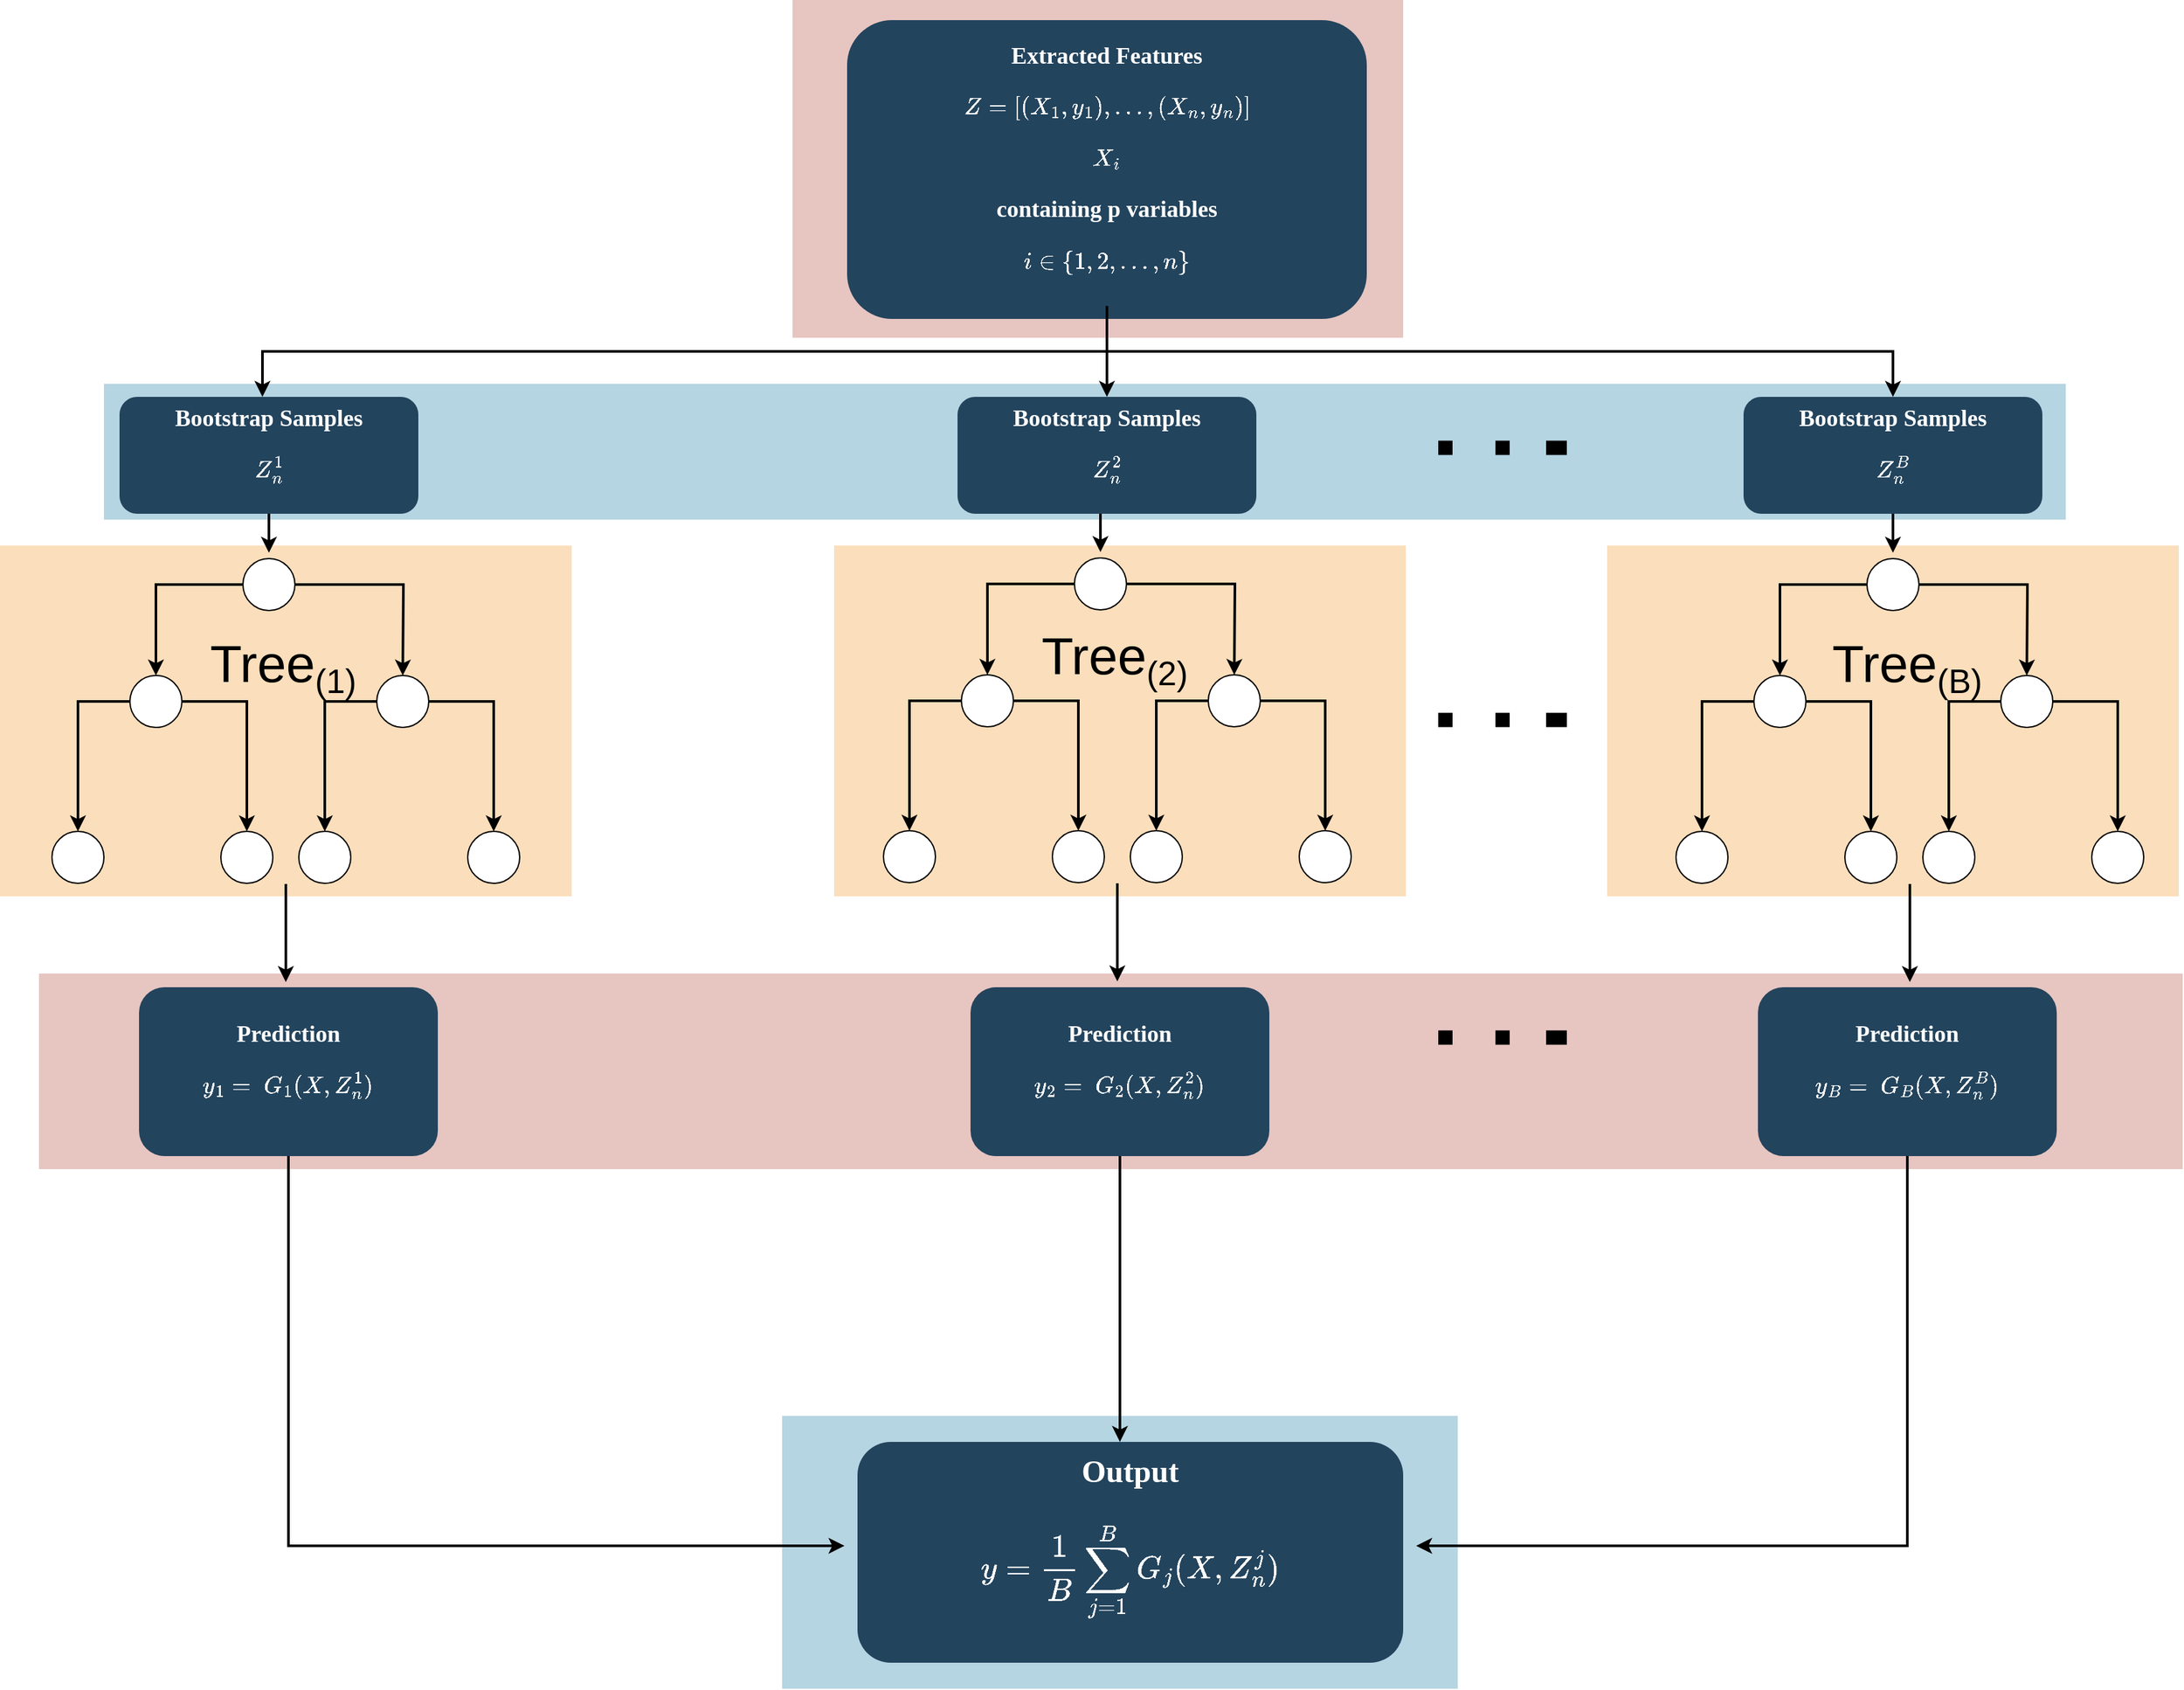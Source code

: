 <mxfile version="21.3.7" type="github">
  <diagram name="Page-1" id="2c0d36ab-eaac-3732-788b-9136903baeff">
    <mxGraphModel dx="1843" dy="783" grid="1" gridSize="10" guides="1" tooltips="1" connect="1" arrows="1" fold="1" page="1" pageScale="1.5" pageWidth="1169" pageHeight="827" background="none" math="1" shadow="0">
      <root>
        <mxCell id="0" />
        <mxCell id="1" parent="0" />
        <mxCell id="loCh9HqYS6-ZbyBUC8uW-235" value="" style="fillColor=#10739E;strokeColor=none;opacity=30;" vertex="1" parent="1">
          <mxGeometry x="602" y="1120" width="520" height="210" as="geometry" />
        </mxCell>
        <mxCell id="123" value="" style="fillColor=#AE4132;strokeColor=none;opacity=30;" parent="1" vertex="1">
          <mxGeometry x="610" y="30" width="470" height="260" as="geometry" />
        </mxCell>
        <mxCell id="loCh9HqYS6-ZbyBUC8uW-228" value="&lt;div&gt;&lt;font style=&quot;font-size: 18px;&quot;&gt;Extracted Features&lt;br&gt;&lt;/font&gt;&lt;/div&gt;&lt;div&gt;&lt;font style=&quot;font-size: 18px;&quot;&gt;$$Z={[(X_1,y_1),...,(X_n,y_n)]}$$ $${X_i}$$ containing p variables &lt;/font&gt;&lt;font style=&quot;font-size: 18px;&quot;&gt;$$i \in \{1, 2, \ldots, n\}$$&lt;/font&gt;&lt;/div&gt;" style="whiteSpace=wrap;html=1;fontSize=14;fontFamily=Tahoma;fillColor=#23445D;strokeColor=none;fontColor=#FFFFFF;rounded=1;gradientColor=none;fontStyle=1;" vertex="1" parent="1">
          <mxGeometry x="652" y="45.5" width="400" height="230" as="geometry" />
        </mxCell>
        <mxCell id="loCh9HqYS6-ZbyBUC8uW-208" value="" style="fillColor=#AE4132;strokeColor=none;opacity=30;" vertex="1" parent="1">
          <mxGeometry x="30" y="779.5" width="1650" height="150.5" as="geometry" />
        </mxCell>
        <mxCell id="loCh9HqYS6-ZbyBUC8uW-186" value="" style="fillColor=#F2931E;strokeColor=none;opacity=30;" vertex="1" parent="1">
          <mxGeometry x="1237" y="450" width="440" height="270" as="geometry" />
        </mxCell>
        <mxCell id="loCh9HqYS6-ZbyBUC8uW-185" value="" style="fillColor=#F2931E;strokeColor=none;opacity=30;" vertex="1" parent="1">
          <mxGeometry x="642" y="450" width="440" height="270" as="geometry" />
        </mxCell>
        <mxCell id="122" value="" style="fillColor=#10739E;strokeColor=none;opacity=30;" parent="1" vertex="1">
          <mxGeometry x="80" y="325.5" width="1510" height="104.5" as="geometry" />
        </mxCell>
        <mxCell id="118" value="" style="fillColor=#F2931E;strokeColor=none;opacity=30;" parent="1" vertex="1">
          <mxGeometry y="450" width="440" height="270" as="geometry" />
        </mxCell>
        <mxCell id="9" value="" style="edgeStyle=elbowEdgeStyle;elbow=vertical;strokeWidth=2;rounded=0" parent="1" edge="1">
          <mxGeometry x="337" y="215.5" width="100" height="100" as="geometry">
            <mxPoint x="852" y="265.5" as="sourcePoint" />
            <mxPoint x="1457" y="335.5" as="targetPoint" />
          </mxGeometry>
        </mxCell>
        <mxCell id="59" value="" style="edgeStyle=elbowEdgeStyle;elbow=vertical;strokeWidth=2;rounded=0" parent="1" edge="1">
          <mxGeometry x="347" y="225.5" width="100" height="100" as="geometry">
            <mxPoint x="852" y="265.5" as="sourcePoint" />
            <mxPoint x="852" y="335.5" as="targetPoint" />
          </mxGeometry>
        </mxCell>
        <mxCell id="61" value="" style="edgeStyle=elbowEdgeStyle;elbow=vertical;strokeWidth=2;rounded=0" parent="1" edge="1">
          <mxGeometry x="-23" y="135.5" width="100" height="100" as="geometry">
            <mxPoint x="852" y="265.5" as="sourcePoint" />
            <mxPoint x="202.0" y="335.5" as="targetPoint" />
          </mxGeometry>
        </mxCell>
        <mxCell id="104" value="" style="edgeStyle=elbowEdgeStyle;elbow=vertical;strokeWidth=2;rounded=0" parent="1" edge="1">
          <mxGeometry x="-23" y="135.5" width="100" height="100" as="geometry">
            <mxPoint x="1457" y="415.5" as="sourcePoint" />
            <mxPoint x="1457" y="455.5" as="targetPoint" />
          </mxGeometry>
        </mxCell>
        <mxCell id="loCh9HqYS6-ZbyBUC8uW-136" value="" style="edgeStyle=orthogonalEdgeStyle;elbow=vertical;strokeWidth=2;rounded=0" edge="1" parent="1" source="loCh9HqYS6-ZbyBUC8uW-134" target="loCh9HqYS6-ZbyBUC8uW-135">
          <mxGeometry relative="1" as="geometry" />
        </mxCell>
        <mxCell id="loCh9HqYS6-ZbyBUC8uW-138" value="" style="edgeStyle=orthogonalEdgeStyle;elbow=vertical;strokeWidth=2;rounded=0" edge="1" parent="1" source="loCh9HqYS6-ZbyBUC8uW-134">
          <mxGeometry relative="1" as="geometry">
            <mxPoint x="1560" y="550" as="targetPoint" />
          </mxGeometry>
        </mxCell>
        <mxCell id="loCh9HqYS6-ZbyBUC8uW-134" value="" style="ellipse;whiteSpace=wrap;html=1;aspect=fixed;" vertex="1" parent="1">
          <mxGeometry x="1437" y="460" width="40" height="40" as="geometry" />
        </mxCell>
        <mxCell id="loCh9HqYS6-ZbyBUC8uW-140" value="" style="edgeStyle=orthogonalEdgeStyle;elbow=vertical;strokeWidth=2;rounded=0" edge="1" parent="1" source="loCh9HqYS6-ZbyBUC8uW-135" target="loCh9HqYS6-ZbyBUC8uW-139">
          <mxGeometry relative="1" as="geometry" />
        </mxCell>
        <mxCell id="loCh9HqYS6-ZbyBUC8uW-142" value="" style="edgeStyle=orthogonalEdgeStyle;elbow=vertical;strokeWidth=2;rounded=0" edge="1" parent="1" source="loCh9HqYS6-ZbyBUC8uW-135" target="loCh9HqYS6-ZbyBUC8uW-141">
          <mxGeometry relative="1" as="geometry" />
        </mxCell>
        <mxCell id="loCh9HqYS6-ZbyBUC8uW-135" value="" style="ellipse;whiteSpace=wrap;html=1;aspect=fixed;" vertex="1" parent="1">
          <mxGeometry x="1350" y="550" width="40" height="40" as="geometry" />
        </mxCell>
        <mxCell id="loCh9HqYS6-ZbyBUC8uW-139" value="" style="ellipse;whiteSpace=wrap;html=1;aspect=fixed;" vertex="1" parent="1">
          <mxGeometry x="1290" y="670" width="40" height="40" as="geometry" />
        </mxCell>
        <mxCell id="loCh9HqYS6-ZbyBUC8uW-141" value="" style="ellipse;whiteSpace=wrap;html=1;aspect=fixed;" vertex="1" parent="1">
          <mxGeometry x="1420" y="670" width="40" height="40" as="geometry" />
        </mxCell>
        <mxCell id="loCh9HqYS6-ZbyBUC8uW-145" value="" style="edgeStyle=orthogonalEdgeStyle;elbow=vertical;strokeWidth=2;rounded=0" edge="1" parent="1" source="loCh9HqYS6-ZbyBUC8uW-147" target="loCh9HqYS6-ZbyBUC8uW-148">
          <mxGeometry relative="1" as="geometry" />
        </mxCell>
        <mxCell id="loCh9HqYS6-ZbyBUC8uW-146" value="" style="edgeStyle=orthogonalEdgeStyle;elbow=vertical;strokeWidth=2;rounded=0" edge="1" parent="1" source="loCh9HqYS6-ZbyBUC8uW-147" target="loCh9HqYS6-ZbyBUC8uW-149">
          <mxGeometry relative="1" as="geometry" />
        </mxCell>
        <mxCell id="loCh9HqYS6-ZbyBUC8uW-147" value="" style="ellipse;whiteSpace=wrap;html=1;aspect=fixed;" vertex="1" parent="1">
          <mxGeometry x="1540" y="550" width="40" height="40" as="geometry" />
        </mxCell>
        <mxCell id="loCh9HqYS6-ZbyBUC8uW-148" value="" style="ellipse;whiteSpace=wrap;html=1;aspect=fixed;" vertex="1" parent="1">
          <mxGeometry x="1480" y="670" width="40" height="40" as="geometry" />
        </mxCell>
        <mxCell id="loCh9HqYS6-ZbyBUC8uW-149" value="" style="ellipse;whiteSpace=wrap;html=1;aspect=fixed;" vertex="1" parent="1">
          <mxGeometry x="1610" y="670" width="40" height="40" as="geometry" />
        </mxCell>
        <mxCell id="loCh9HqYS6-ZbyBUC8uW-150" value="" style="edgeStyle=elbowEdgeStyle;elbow=vertical;strokeWidth=2;rounded=0" edge="1" parent="1">
          <mxGeometry x="-10" y="205.5" width="100" height="100" as="geometry">
            <mxPoint x="1470" y="710.5" as="sourcePoint" />
            <mxPoint x="1470" y="786" as="targetPoint" />
            <Array as="points">
              <mxPoint x="1463" y="710" />
            </Array>
          </mxGeometry>
        </mxCell>
        <mxCell id="loCh9HqYS6-ZbyBUC8uW-153" value="" style="edgeStyle=elbowEdgeStyle;elbow=vertical;strokeWidth=2;rounded=0" edge="1" parent="1">
          <mxGeometry x="-633" y="135" width="100" height="100" as="geometry">
            <mxPoint x="847" y="415.5" as="sourcePoint" />
            <mxPoint x="847" y="455" as="targetPoint" />
          </mxGeometry>
        </mxCell>
        <mxCell id="loCh9HqYS6-ZbyBUC8uW-154" value="" style="edgeStyle=orthogonalEdgeStyle;elbow=vertical;strokeWidth=2;rounded=0" edge="1" parent="1" source="loCh9HqYS6-ZbyBUC8uW-156" target="loCh9HqYS6-ZbyBUC8uW-159">
          <mxGeometry relative="1" as="geometry" />
        </mxCell>
        <mxCell id="loCh9HqYS6-ZbyBUC8uW-155" value="" style="edgeStyle=orthogonalEdgeStyle;elbow=vertical;strokeWidth=2;rounded=0" edge="1" parent="1" source="loCh9HqYS6-ZbyBUC8uW-156">
          <mxGeometry relative="1" as="geometry">
            <mxPoint x="950" y="549.5" as="targetPoint" />
          </mxGeometry>
        </mxCell>
        <mxCell id="loCh9HqYS6-ZbyBUC8uW-156" value="" style="ellipse;whiteSpace=wrap;html=1;aspect=fixed;" vertex="1" parent="1">
          <mxGeometry x="827" y="459.5" width="40" height="40" as="geometry" />
        </mxCell>
        <mxCell id="loCh9HqYS6-ZbyBUC8uW-157" value="" style="edgeStyle=orthogonalEdgeStyle;elbow=vertical;strokeWidth=2;rounded=0" edge="1" parent="1" source="loCh9HqYS6-ZbyBUC8uW-159" target="loCh9HqYS6-ZbyBUC8uW-160">
          <mxGeometry relative="1" as="geometry" />
        </mxCell>
        <mxCell id="loCh9HqYS6-ZbyBUC8uW-158" value="" style="edgeStyle=orthogonalEdgeStyle;elbow=vertical;strokeWidth=2;rounded=0" edge="1" parent="1" source="loCh9HqYS6-ZbyBUC8uW-159" target="loCh9HqYS6-ZbyBUC8uW-161">
          <mxGeometry relative="1" as="geometry" />
        </mxCell>
        <mxCell id="loCh9HqYS6-ZbyBUC8uW-159" value="" style="ellipse;whiteSpace=wrap;html=1;aspect=fixed;" vertex="1" parent="1">
          <mxGeometry x="740" y="549.5" width="40" height="40" as="geometry" />
        </mxCell>
        <mxCell id="loCh9HqYS6-ZbyBUC8uW-160" value="" style="ellipse;whiteSpace=wrap;html=1;aspect=fixed;" vertex="1" parent="1">
          <mxGeometry x="680" y="669.5" width="40" height="40" as="geometry" />
        </mxCell>
        <mxCell id="loCh9HqYS6-ZbyBUC8uW-161" value="" style="ellipse;whiteSpace=wrap;html=1;aspect=fixed;" vertex="1" parent="1">
          <mxGeometry x="810" y="669.5" width="40" height="40" as="geometry" />
        </mxCell>
        <mxCell id="loCh9HqYS6-ZbyBUC8uW-162" value="" style="edgeStyle=orthogonalEdgeStyle;elbow=vertical;strokeWidth=2;rounded=0" edge="1" parent="1" source="loCh9HqYS6-ZbyBUC8uW-164" target="loCh9HqYS6-ZbyBUC8uW-165">
          <mxGeometry relative="1" as="geometry" />
        </mxCell>
        <mxCell id="loCh9HqYS6-ZbyBUC8uW-163" value="" style="edgeStyle=orthogonalEdgeStyle;elbow=vertical;strokeWidth=2;rounded=0" edge="1" parent="1" source="loCh9HqYS6-ZbyBUC8uW-164" target="loCh9HqYS6-ZbyBUC8uW-166">
          <mxGeometry relative="1" as="geometry" />
        </mxCell>
        <mxCell id="loCh9HqYS6-ZbyBUC8uW-164" value="" style="ellipse;whiteSpace=wrap;html=1;aspect=fixed;" vertex="1" parent="1">
          <mxGeometry x="930" y="549.5" width="40" height="40" as="geometry" />
        </mxCell>
        <mxCell id="loCh9HqYS6-ZbyBUC8uW-165" value="" style="ellipse;whiteSpace=wrap;html=1;aspect=fixed;" vertex="1" parent="1">
          <mxGeometry x="870" y="669.5" width="40" height="40" as="geometry" />
        </mxCell>
        <mxCell id="loCh9HqYS6-ZbyBUC8uW-166" value="" style="ellipse;whiteSpace=wrap;html=1;aspect=fixed;" vertex="1" parent="1">
          <mxGeometry x="1000" y="669.5" width="40" height="40" as="geometry" />
        </mxCell>
        <mxCell id="loCh9HqYS6-ZbyBUC8uW-167" value="" style="edgeStyle=elbowEdgeStyle;elbow=vertical;strokeWidth=2;rounded=0" edge="1" parent="1">
          <mxGeometry x="-620" y="205" width="100" height="100" as="geometry">
            <mxPoint x="860" y="710" as="sourcePoint" />
            <mxPoint x="860" y="785.5" as="targetPoint" />
            <Array as="points">
              <mxPoint x="853" y="709.5" />
            </Array>
          </mxGeometry>
        </mxCell>
        <mxCell id="loCh9HqYS6-ZbyBUC8uW-169" value="" style="edgeStyle=elbowEdgeStyle;elbow=vertical;strokeWidth=2;rounded=0" edge="1" parent="1">
          <mxGeometry x="-1273" y="135.5" width="100" height="100" as="geometry">
            <mxPoint x="207" y="416" as="sourcePoint" />
            <mxPoint x="207" y="455.5" as="targetPoint" />
          </mxGeometry>
        </mxCell>
        <mxCell id="loCh9HqYS6-ZbyBUC8uW-170" value="" style="edgeStyle=orthogonalEdgeStyle;elbow=vertical;strokeWidth=2;rounded=0" edge="1" parent="1" source="loCh9HqYS6-ZbyBUC8uW-172" target="loCh9HqYS6-ZbyBUC8uW-175">
          <mxGeometry relative="1" as="geometry" />
        </mxCell>
        <mxCell id="loCh9HqYS6-ZbyBUC8uW-171" value="" style="edgeStyle=orthogonalEdgeStyle;elbow=vertical;strokeWidth=2;rounded=0" edge="1" parent="1" source="loCh9HqYS6-ZbyBUC8uW-172">
          <mxGeometry relative="1" as="geometry">
            <mxPoint x="310" y="550" as="targetPoint" />
          </mxGeometry>
        </mxCell>
        <mxCell id="loCh9HqYS6-ZbyBUC8uW-172" value="" style="ellipse;whiteSpace=wrap;html=1;aspect=fixed;" vertex="1" parent="1">
          <mxGeometry x="187" y="460" width="40" height="40" as="geometry" />
        </mxCell>
        <mxCell id="loCh9HqYS6-ZbyBUC8uW-173" value="" style="edgeStyle=orthogonalEdgeStyle;elbow=vertical;strokeWidth=2;rounded=0" edge="1" parent="1" source="loCh9HqYS6-ZbyBUC8uW-175" target="loCh9HqYS6-ZbyBUC8uW-176">
          <mxGeometry relative="1" as="geometry" />
        </mxCell>
        <mxCell id="loCh9HqYS6-ZbyBUC8uW-174" value="" style="edgeStyle=orthogonalEdgeStyle;elbow=vertical;strokeWidth=2;rounded=0" edge="1" parent="1" source="loCh9HqYS6-ZbyBUC8uW-175" target="loCh9HqYS6-ZbyBUC8uW-177">
          <mxGeometry relative="1" as="geometry" />
        </mxCell>
        <mxCell id="loCh9HqYS6-ZbyBUC8uW-175" value="" style="ellipse;whiteSpace=wrap;html=1;aspect=fixed;" vertex="1" parent="1">
          <mxGeometry x="100" y="550" width="40" height="40" as="geometry" />
        </mxCell>
        <mxCell id="loCh9HqYS6-ZbyBUC8uW-176" value="" style="ellipse;whiteSpace=wrap;html=1;aspect=fixed;" vertex="1" parent="1">
          <mxGeometry x="40" y="670" width="40" height="40" as="geometry" />
        </mxCell>
        <mxCell id="loCh9HqYS6-ZbyBUC8uW-177" value="" style="ellipse;whiteSpace=wrap;html=1;aspect=fixed;" vertex="1" parent="1">
          <mxGeometry x="170" y="670" width="40" height="40" as="geometry" />
        </mxCell>
        <mxCell id="loCh9HqYS6-ZbyBUC8uW-178" value="" style="edgeStyle=orthogonalEdgeStyle;elbow=vertical;strokeWidth=2;rounded=0" edge="1" parent="1" source="loCh9HqYS6-ZbyBUC8uW-180" target="loCh9HqYS6-ZbyBUC8uW-181">
          <mxGeometry relative="1" as="geometry" />
        </mxCell>
        <mxCell id="loCh9HqYS6-ZbyBUC8uW-179" value="" style="edgeStyle=orthogonalEdgeStyle;elbow=vertical;strokeWidth=2;rounded=0" edge="1" parent="1" source="loCh9HqYS6-ZbyBUC8uW-180" target="loCh9HqYS6-ZbyBUC8uW-182">
          <mxGeometry relative="1" as="geometry" />
        </mxCell>
        <mxCell id="loCh9HqYS6-ZbyBUC8uW-180" value="" style="ellipse;whiteSpace=wrap;html=1;aspect=fixed;" vertex="1" parent="1">
          <mxGeometry x="290" y="550" width="40" height="40" as="geometry" />
        </mxCell>
        <mxCell id="loCh9HqYS6-ZbyBUC8uW-181" value="" style="ellipse;whiteSpace=wrap;html=1;aspect=fixed;" vertex="1" parent="1">
          <mxGeometry x="230" y="670" width="40" height="40" as="geometry" />
        </mxCell>
        <mxCell id="loCh9HqYS6-ZbyBUC8uW-182" value="" style="ellipse;whiteSpace=wrap;html=1;aspect=fixed;" vertex="1" parent="1">
          <mxGeometry x="360" y="670" width="40" height="40" as="geometry" />
        </mxCell>
        <mxCell id="loCh9HqYS6-ZbyBUC8uW-183" value="" style="edgeStyle=elbowEdgeStyle;elbow=vertical;strokeWidth=2;rounded=0" edge="1" parent="1">
          <mxGeometry x="-1260" y="205.5" width="100" height="100" as="geometry">
            <mxPoint x="220" y="710.5" as="sourcePoint" />
            <mxPoint x="220" y="786" as="targetPoint" />
            <Array as="points">
              <mxPoint x="213" y="710" />
            </Array>
          </mxGeometry>
        </mxCell>
        <mxCell id="loCh9HqYS6-ZbyBUC8uW-189" value="&lt;div&gt;&lt;font style=&quot;font-size: 24px;&quot;&gt;Output&lt;/font&gt;&lt;/div&gt;&lt;div&gt;&lt;font style=&quot;font-size: 24px;&quot;&gt;$$y = \frac{1}{B} \sum_{j=1}^B G_j(X,Z_n^j)$$&lt;/font&gt;&lt;/div&gt;" style="whiteSpace=wrap;html=1;fontSize=14;fontFamily=Tahoma;fillColor=#23445D;strokeColor=none;fontColor=#FFFFFF;rounded=1;gradientColor=none;fontStyle=1;" vertex="1" parent="1">
          <mxGeometry x="660" y="1140" width="420" height="170" as="geometry" />
        </mxCell>
        <mxCell id="loCh9HqYS6-ZbyBUC8uW-195" value="&lt;sup&gt;&lt;font style=&quot;font-size: 40px;&quot;&gt;Tree&lt;/font&gt;&lt;/sup&gt;&lt;sub style=&quot;font-size: 26px;&quot;&gt;&lt;font style=&quot;font-size: 26px;&quot;&gt;&lt;font style=&quot;font-size: 26px;&quot;&gt;(1)&lt;/font&gt;&lt;/font&gt;&lt;/sub&gt;&lt;font style=&quot;font-size: 40px;&quot;&gt; &lt;/font&gt;" style="text;html=1;strokeColor=none;fillColor=none;align=center;verticalAlign=middle;whiteSpace=wrap;rounded=0;" vertex="1" parent="1">
          <mxGeometry x="187" y="530" width="62.12" height="25.85" as="geometry" />
        </mxCell>
        <mxCell id="loCh9HqYS6-ZbyBUC8uW-196" value="&lt;sup&gt;&lt;font style=&quot;font-size: 40px;&quot;&gt;Tree&lt;/font&gt;&lt;/sup&gt;&lt;sub style=&quot;font-size: 26px;&quot;&gt;&lt;font style=&quot;font-size: 26px;&quot;&gt;&lt;font style=&quot;font-size: 26px;&quot;&gt;(2)&lt;/font&gt;&lt;/font&gt;&lt;/sub&gt;&lt;font style=&quot;font-size: 40px;&quot;&gt; &lt;/font&gt;" style="text;html=1;strokeColor=none;fillColor=none;align=center;verticalAlign=middle;whiteSpace=wrap;rounded=0;" vertex="1" parent="1">
          <mxGeometry x="827" y="523.65" width="62.12" height="25.85" as="geometry" />
        </mxCell>
        <mxCell id="loCh9HqYS6-ZbyBUC8uW-197" value="&lt;sup&gt;&lt;font style=&quot;font-size: 40px;&quot;&gt;Tree&lt;/font&gt;&lt;/sup&gt;&lt;sub style=&quot;font-size: 26px;&quot;&gt;&lt;font style=&quot;font-size: 26px;&quot;&gt;&lt;font style=&quot;font-size: 26px;&quot;&gt;(B)&lt;/font&gt;&lt;/font&gt;&lt;/sub&gt;&lt;font style=&quot;font-size: 40px;&quot;&gt; &lt;/font&gt;" style="text;html=1;strokeColor=none;fillColor=none;align=center;verticalAlign=middle;whiteSpace=wrap;rounded=0;" vertex="1" parent="1">
          <mxGeometry x="1437" y="530" width="62.12" height="25.85" as="geometry" />
        </mxCell>
        <mxCell id="loCh9HqYS6-ZbyBUC8uW-204" value="" style="endArrow=none;dashed=1;html=1;dashPattern=1 3;strokeWidth=11;rounded=100;" edge="1" parent="1">
          <mxGeometry width="50" height="50" relative="1" as="geometry">
            <mxPoint x="1190" y="374.79" as="sourcePoint" />
            <mxPoint x="1100" y="374.79" as="targetPoint" />
            <Array as="points">
              <mxPoint x="1220" y="374.79" />
              <mxPoint x="1190" y="374.79" />
            </Array>
          </mxGeometry>
        </mxCell>
        <mxCell id="loCh9HqYS6-ZbyBUC8uW-205" value="" style="endArrow=none;dashed=1;html=1;dashPattern=1 3;strokeWidth=11;rounded=0;" edge="1" parent="1">
          <mxGeometry width="50" height="50" relative="1" as="geometry">
            <mxPoint x="1190" y="828.79" as="sourcePoint" />
            <mxPoint x="1100" y="828.79" as="targetPoint" />
            <Array as="points">
              <mxPoint x="1220" y="828.79" />
              <mxPoint x="1190" y="828.79" />
            </Array>
          </mxGeometry>
        </mxCell>
        <mxCell id="loCh9HqYS6-ZbyBUC8uW-206" value="" style="endArrow=none;dashed=1;html=1;dashPattern=1 3;strokeWidth=11;rounded=0;" edge="1" parent="1">
          <mxGeometry width="50" height="50" relative="1" as="geometry">
            <mxPoint x="1190" y="584.29" as="sourcePoint" />
            <mxPoint x="1100" y="584.29" as="targetPoint" />
            <Array as="points">
              <mxPoint x="1220" y="584.29" />
              <mxPoint x="1190" y="584.29" />
            </Array>
          </mxGeometry>
        </mxCell>
        <mxCell id="loCh9HqYS6-ZbyBUC8uW-222" style="edgeStyle=elbowEdgeStyle;elbow=vertical;strokeWidth=2;rounded=0;exitX=0.5;exitY=1;exitDx=0;exitDy=0;" edge="1" parent="1" source="loCh9HqYS6-ZbyBUC8uW-217">
          <mxGeometry relative="1" as="geometry">
            <mxPoint x="650" y="1220" as="targetPoint" />
            <Array as="points">
              <mxPoint x="490" y="1220" />
            </Array>
          </mxGeometry>
        </mxCell>
        <mxCell id="loCh9HqYS6-ZbyBUC8uW-217" value="&lt;div&gt;&lt;font style=&quot;font-size: 18px;&quot;&gt;Prediction&lt;/font&gt;&lt;/div&gt;&lt;div&gt;&lt;font style=&quot;font-size: 18px;&quot;&gt;$$y_1 = \ G_1(X,Z_n^1)$$&lt;/font&gt;&lt;/div&gt;" style="whiteSpace=wrap;html=1;fontSize=14;fontFamily=Tahoma;fillColor=#23445D;strokeColor=none;fontColor=#FFFFFF;rounded=1;gradientColor=none;fontStyle=1;" vertex="1" parent="1">
          <mxGeometry x="107" y="790" width="230" height="130" as="geometry" />
        </mxCell>
        <mxCell id="loCh9HqYS6-ZbyBUC8uW-220" style="edgeStyle=elbowEdgeStyle;elbow=vertical;strokeWidth=2;rounded=0;exitX=0.5;exitY=1;exitDx=0;exitDy=0;" edge="1" parent="1" source="loCh9HqYS6-ZbyBUC8uW-218" target="loCh9HqYS6-ZbyBUC8uW-189">
          <mxGeometry relative="1" as="geometry">
            <Array as="points">
              <mxPoint x="862" y="1120" />
            </Array>
          </mxGeometry>
        </mxCell>
        <mxCell id="loCh9HqYS6-ZbyBUC8uW-218" value="&lt;div&gt;&lt;font style=&quot;font-size: 18px;&quot;&gt;Prediction&lt;/font&gt;&lt;/div&gt;&lt;div&gt;&lt;font style=&quot;font-size: 18px;&quot;&gt;$$y_2 = \ G_2(X,Z_n^2)$$&lt;/font&gt;&lt;/div&gt;" style="whiteSpace=wrap;html=1;fontSize=14;fontFamily=Tahoma;fillColor=#23445D;strokeColor=none;fontColor=#FFFFFF;rounded=1;gradientColor=none;fontStyle=1;" vertex="1" parent="1">
          <mxGeometry x="747" y="790" width="230" height="130" as="geometry" />
        </mxCell>
        <mxCell id="loCh9HqYS6-ZbyBUC8uW-221" style="edgeStyle=elbowEdgeStyle;elbow=vertical;strokeWidth=2;rounded=0;exitX=0.5;exitY=1;exitDx=0;exitDy=0;" edge="1" parent="1" source="loCh9HqYS6-ZbyBUC8uW-219">
          <mxGeometry relative="1" as="geometry">
            <mxPoint x="1090" y="1220" as="targetPoint" />
            <Array as="points">
              <mxPoint x="1230" y="1220" />
            </Array>
          </mxGeometry>
        </mxCell>
        <mxCell id="loCh9HqYS6-ZbyBUC8uW-219" value="&lt;div&gt;&lt;font style=&quot;font-size: 18px;&quot;&gt;Prediction&lt;/font&gt;&lt;/div&gt;&lt;div&gt;&lt;font style=&quot;font-size: 18px;&quot;&gt;$$y_B = \ G_B(X,Z_n^B)$$&lt;/font&gt;&lt;/div&gt;" style="whiteSpace=wrap;html=1;fontSize=14;fontFamily=Tahoma;fillColor=#23445D;strokeColor=none;fontColor=#FFFFFF;rounded=1;gradientColor=none;fontStyle=1;" vertex="1" parent="1">
          <mxGeometry x="1353.06" y="790" width="230" height="130" as="geometry" />
        </mxCell>
        <mxCell id="loCh9HqYS6-ZbyBUC8uW-224" value="&lt;div&gt;&lt;font style=&quot;font-size: 18px;&quot;&gt;Bootstrap Samples&lt;br&gt;&lt;/font&gt;&lt;/div&gt;&lt;div&gt;&lt;font style=&quot;font-size: 18px;&quot;&gt;$$Z_n^1$$&lt;/font&gt;&lt;/div&gt;" style="whiteSpace=wrap;html=1;fontSize=14;fontFamily=Tahoma;fillColor=#23445D;strokeColor=none;fontColor=#FFFFFF;rounded=1;gradientColor=none;fontStyle=1;" vertex="1" parent="1">
          <mxGeometry x="92" y="335.5" width="230" height="90" as="geometry" />
        </mxCell>
        <mxCell id="loCh9HqYS6-ZbyBUC8uW-225" value="&lt;div&gt;&lt;font style=&quot;font-size: 18px;&quot;&gt;Bootstrap Samples&lt;br&gt;&lt;/font&gt;&lt;/div&gt;&lt;div&gt;&lt;font style=&quot;font-size: 18px;&quot;&gt;$$Z_n^2$$&lt;/font&gt;&lt;/div&gt;" style="whiteSpace=wrap;html=1;fontSize=14;fontFamily=Tahoma;fillColor=#23445D;strokeColor=none;fontColor=#FFFFFF;rounded=1;gradientColor=none;fontStyle=1;" vertex="1" parent="1">
          <mxGeometry x="737" y="335.5" width="230" height="90" as="geometry" />
        </mxCell>
        <mxCell id="loCh9HqYS6-ZbyBUC8uW-226" value="&lt;div&gt;&lt;font style=&quot;font-size: 18px;&quot;&gt;Bootstrap Samples&lt;br&gt;&lt;/font&gt;&lt;/div&gt;&lt;div&gt;&lt;font style=&quot;font-size: 18px;&quot;&gt;$$Z_n^B$$&lt;/font&gt;&lt;/div&gt;" style="whiteSpace=wrap;html=1;fontSize=14;fontFamily=Tahoma;fillColor=#23445D;strokeColor=none;fontColor=#FFFFFF;rounded=1;gradientColor=none;fontStyle=1;" vertex="1" parent="1">
          <mxGeometry x="1342" y="335.5" width="230" height="90" as="geometry" />
        </mxCell>
      </root>
    </mxGraphModel>
  </diagram>
</mxfile>
